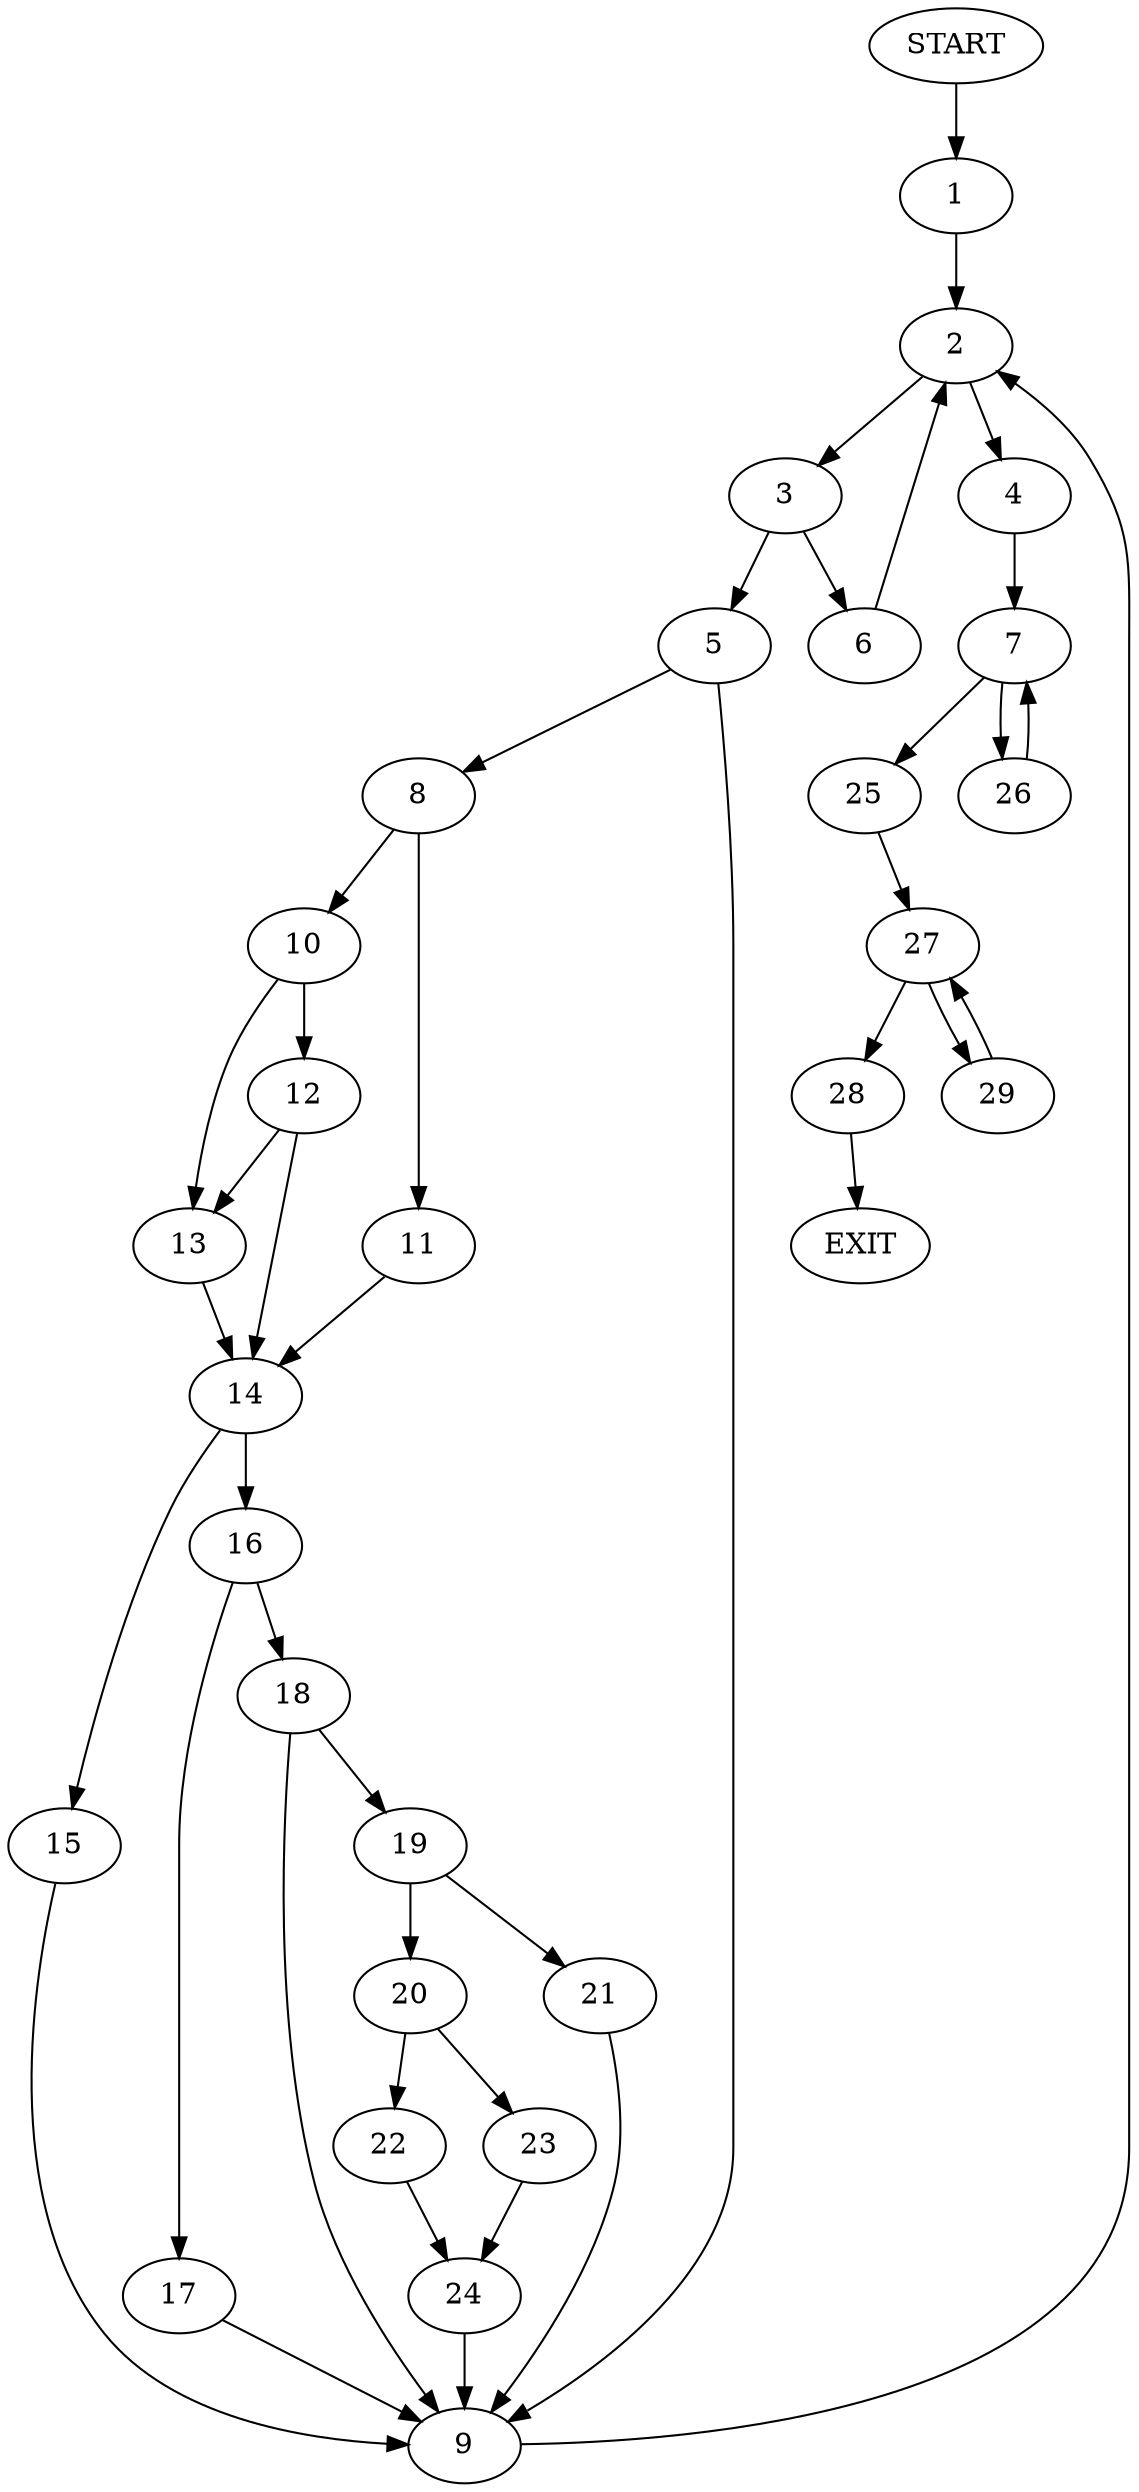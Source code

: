 digraph {
0 [label="START"]
30 [label="EXIT"]
0 -> 1
1 -> 2
2 -> 3
2 -> 4
3 -> 5
3 -> 6
4 -> 7
5 -> 8
5 -> 9
6 -> 2
8 -> 10
8 -> 11
9 -> 2
10 -> 12
10 -> 13
11 -> 14
14 -> 15
14 -> 16
12 -> 13
12 -> 14
13 -> 14
16 -> 17
16 -> 18
15 -> 9
17 -> 9
18 -> 19
18 -> 9
19 -> 20
19 -> 21
21 -> 9
20 -> 22
20 -> 23
22 -> 24
23 -> 24
24 -> 9
7 -> 25
7 -> 26
26 -> 7
25 -> 27
27 -> 28
27 -> 29
29 -> 27
28 -> 30
}
